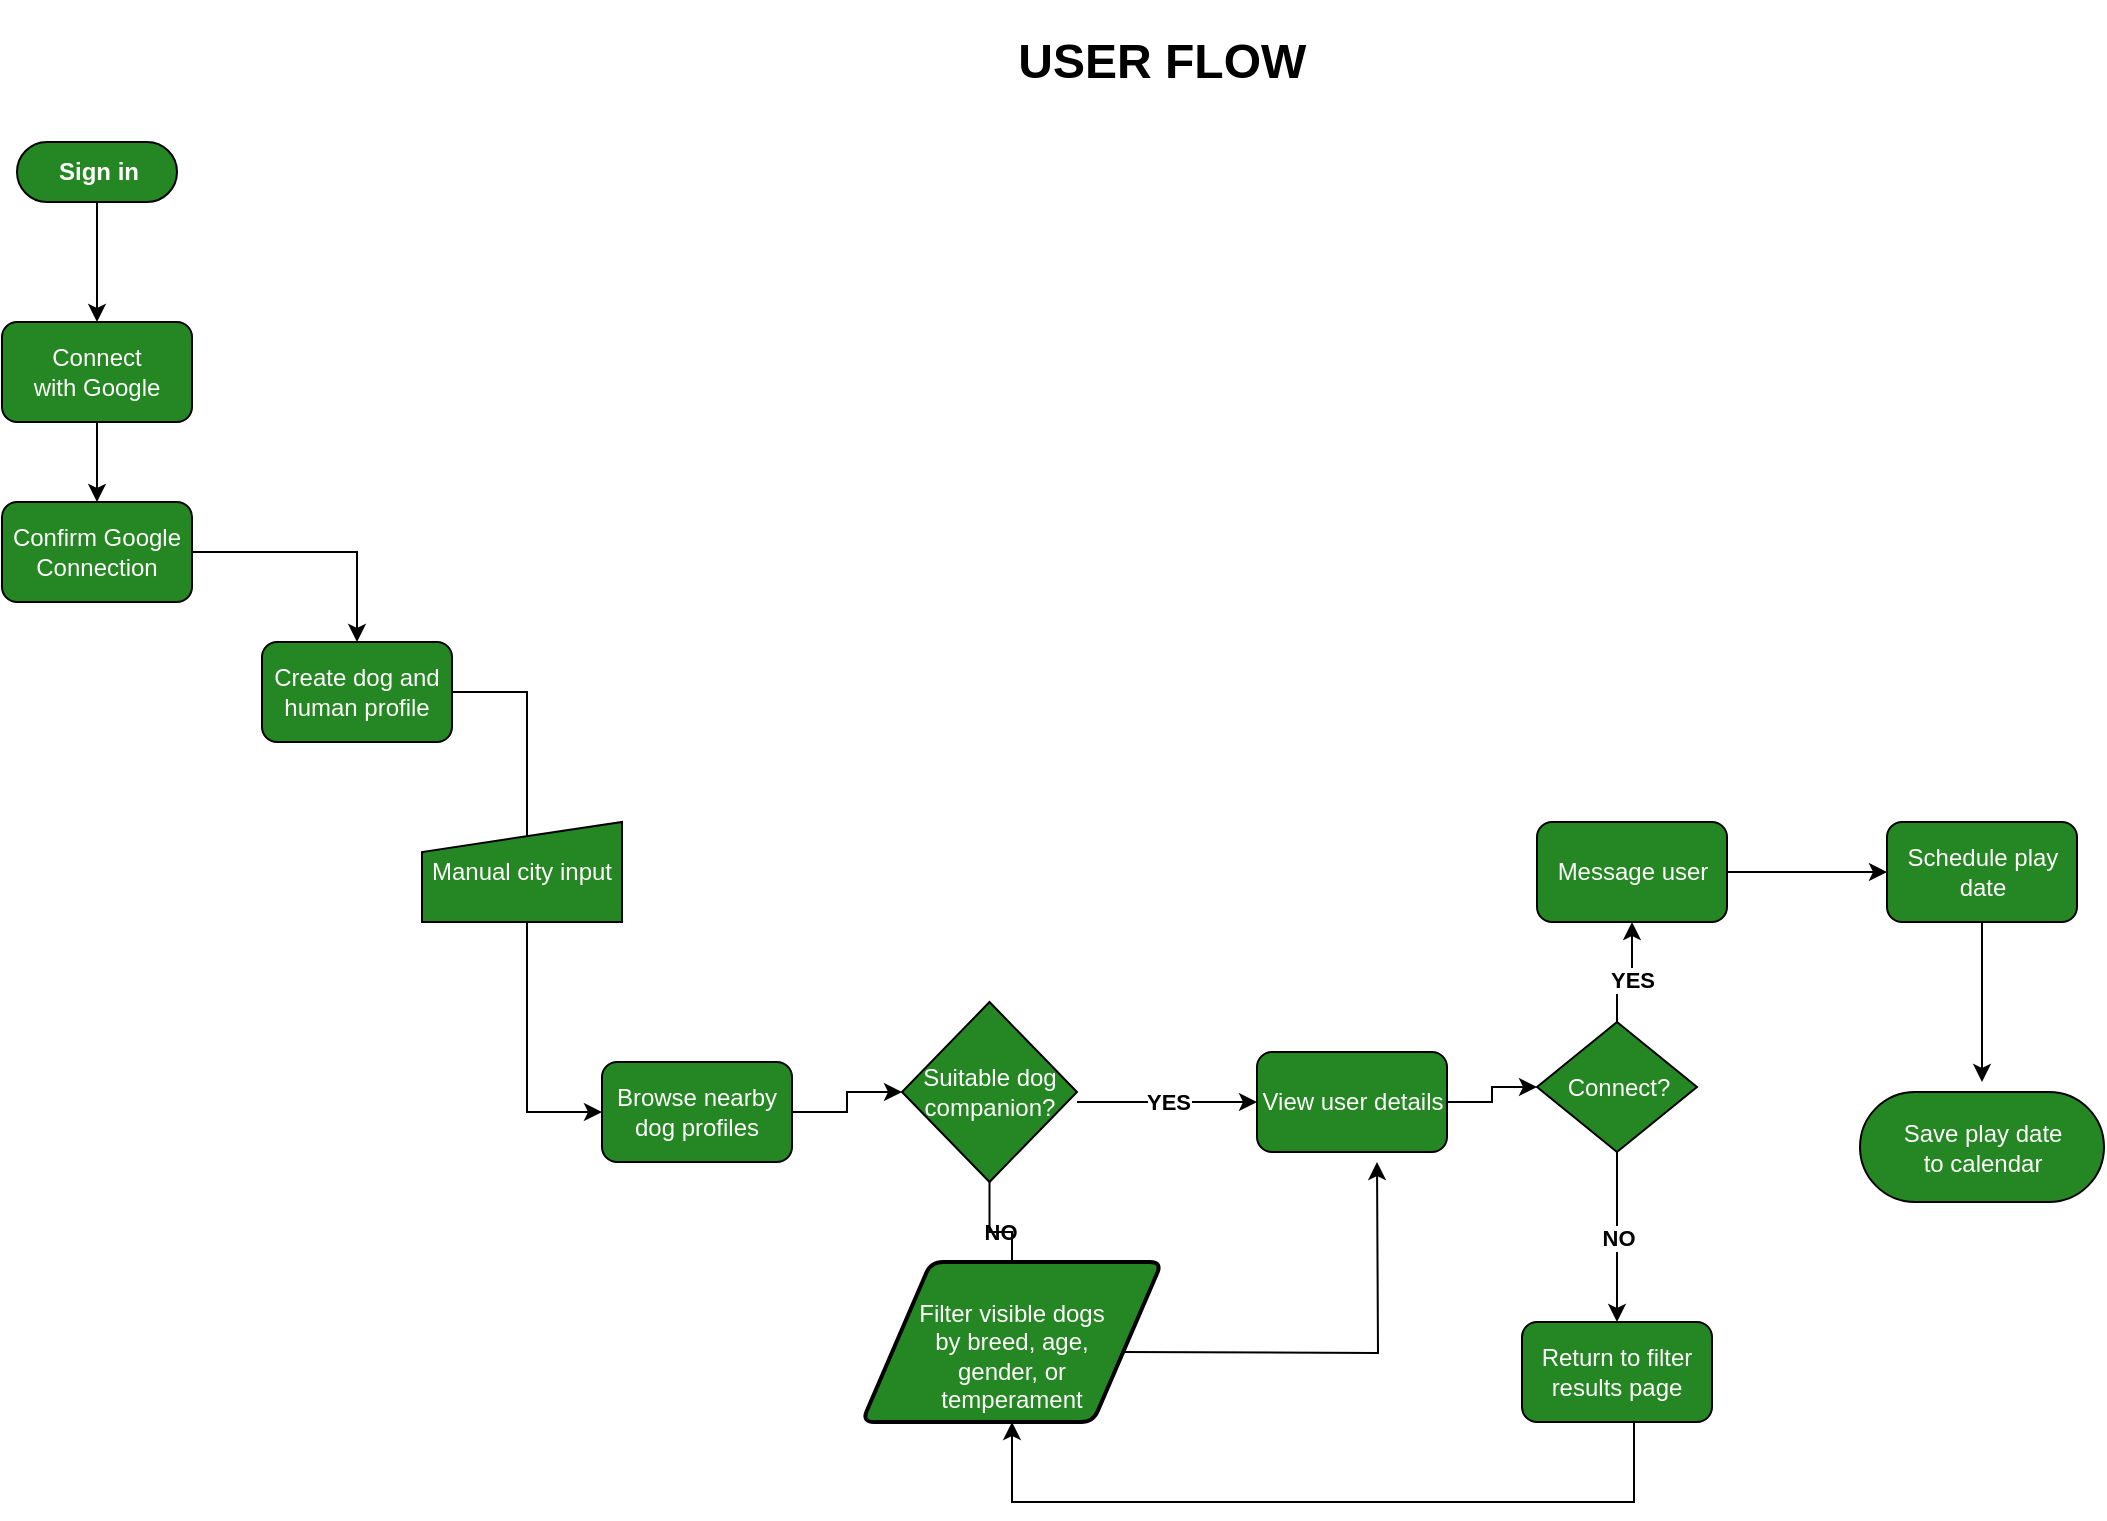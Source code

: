 <mxfile version="13.0.3" type="device"><diagram id="W6nZGs8eR88URdSQOquS" name="Page-1"><mxGraphModel dx="1550" dy="935" grid="1" gridSize="10" guides="1" tooltips="1" connect="1" arrows="1" fold="1" page="1" pageScale="1" pageWidth="1169" pageHeight="1654" math="0" shadow="0"><root><mxCell id="0"/><mxCell id="1" parent="0"/><mxCell id="_MEKwWgb5iXVWU7JK4td-9" value="" style="edgeStyle=orthogonalEdgeStyle;rounded=0;orthogonalLoop=1;jettySize=auto;html=1;entryX=0.5;entryY=0;entryDx=0;entryDy=0;fillColor=#248724;fontColor=#FFFEFC;" edge="1" parent="1" source="_MEKwWgb5iXVWU7JK4td-4" target="_MEKwWgb5iXVWU7JK4td-16"><mxGeometry relative="1" as="geometry"><mxPoint x="106.5" y="225" as="targetPoint"/></mxGeometry></mxCell><mxCell id="_MEKwWgb5iXVWU7JK4td-4" value="Sign in" style="html=1;dashed=0;whitespace=wrap;shape=mxgraph.dfd.start;fillColor=#248724;fontColor=#FFFEFC;fontStyle=1" vertex="1" parent="1"><mxGeometry x="66.5" y="140" width="80" height="30" as="geometry"/></mxCell><mxCell id="_MEKwWgb5iXVWU7JK4td-20" value="" style="edgeStyle=orthogonalEdgeStyle;rounded=0;orthogonalLoop=1;jettySize=auto;html=1;fillColor=#248724;fontColor=#FFFEFC;" edge="1" parent="1" source="_MEKwWgb5iXVWU7JK4td-16" target="_MEKwWgb5iXVWU7JK4td-18"><mxGeometry relative="1" as="geometry"/></mxCell><mxCell id="_MEKwWgb5iXVWU7JK4td-16" value="Connect&lt;br&gt;with Google" style="rounded=1;whiteSpace=wrap;html=1;fillColor=#248724;fontColor=#FFFEFC;" vertex="1" parent="1"><mxGeometry x="59" y="230" width="95" height="50" as="geometry"/></mxCell><mxCell id="_MEKwWgb5iXVWU7JK4td-50" value="" style="edgeStyle=orthogonalEdgeStyle;rounded=0;orthogonalLoop=1;jettySize=auto;html=1;fillColor=#248724;fontColor=#FFFEFC;" edge="1" parent="1" source="_MEKwWgb5iXVWU7JK4td-18" target="_MEKwWgb5iXVWU7JK4td-49"><mxGeometry relative="1" as="geometry"/></mxCell><mxCell id="_MEKwWgb5iXVWU7JK4td-18" value="Confirm Google&lt;br&gt;Connection" style="rounded=1;whiteSpace=wrap;html=1;fillColor=#248724;fontColor=#FFFEFC;" vertex="1" parent="1"><mxGeometry x="59" y="320" width="95" height="50" as="geometry"/></mxCell><mxCell id="_MEKwWgb5iXVWU7JK4td-51" style="edgeStyle=orthogonalEdgeStyle;rounded=0;orthogonalLoop=1;jettySize=auto;html=1;entryX=0;entryY=0.5;entryDx=0;entryDy=0;fillColor=#248724;fontColor=#FFFEFC;" edge="1" parent="1" source="_MEKwWgb5iXVWU7JK4td-49" target="_MEKwWgb5iXVWU7JK4td-35"><mxGeometry relative="1" as="geometry"/></mxCell><mxCell id="_MEKwWgb5iXVWU7JK4td-49" value="Create dog and human profile" style="rounded=1;whiteSpace=wrap;html=1;fillColor=#248724;fontColor=#FFFEFC;" vertex="1" parent="1"><mxGeometry x="189" y="390" width="95" height="50" as="geometry"/></mxCell><mxCell id="_MEKwWgb5iXVWU7JK4td-42" style="edgeStyle=orthogonalEdgeStyle;rounded=0;orthogonalLoop=1;jettySize=auto;html=1;entryX=0.5;entryY=1;entryDx=0;entryDy=0;fillColor=#248724;fontColor=#FFFEFC;" edge="1" parent="1" source="_MEKwWgb5iXVWU7JK4td-23"><mxGeometry relative="1" as="geometry"><mxPoint x="564" y="780" as="targetPoint"/><Array as="points"><mxPoint x="875" y="820"/><mxPoint x="564" y="820"/></Array></mxGeometry></mxCell><mxCell id="_MEKwWgb5iXVWU7JK4td-23" value="Return to filter results page" style="rounded=1;whiteSpace=wrap;html=1;fillColor=#248724;fontColor=#FFFEFC;" vertex="1" parent="1"><mxGeometry x="819" y="730" width="95" height="50" as="geometry"/></mxCell><mxCell id="_MEKwWgb5iXVWU7JK4td-55" value="&lt;font&gt;NO&lt;/font&gt;" style="edgeStyle=orthogonalEdgeStyle;rounded=0;orthogonalLoop=1;jettySize=auto;html=1;labelBackgroundColor=none;fillColor=#248724;fontColor=#000000;fontStyle=1" edge="1" parent="1" source="_MEKwWgb5iXVWU7JK4td-24"><mxGeometry relative="1" as="geometry"><mxPoint x="564" y="710" as="targetPoint"/><Array as="points"><mxPoint x="553" y="685"/><mxPoint x="564" y="685"/></Array></mxGeometry></mxCell><mxCell id="_MEKwWgb5iXVWU7JK4td-24" value="Suitable dog companion?" style="rhombus;whiteSpace=wrap;html=1;fillColor=#248724;fontColor=#FFFEFC;" vertex="1" parent="1"><mxGeometry x="509" y="570" width="87.5" height="90" as="geometry"/></mxCell><mxCell id="_MEKwWgb5iXVWU7JK4td-28" value="YES" style="endArrow=classic;html=1;fillColor=#248724;fontStyle=1" edge="1" parent="1"><mxGeometry width="50" height="50" relative="1" as="geometry"><mxPoint x="596.5" y="620" as="sourcePoint"/><mxPoint x="686.5" y="620" as="targetPoint"/></mxGeometry></mxCell><mxCell id="_MEKwWgb5iXVWU7JK4td-40" style="edgeStyle=orthogonalEdgeStyle;rounded=0;orthogonalLoop=1;jettySize=auto;html=1;fillColor=#248724;" edge="1" parent="1"><mxGeometry relative="1" as="geometry"><mxPoint x="746.5" y="650" as="targetPoint"/><mxPoint x="619" y="745" as="sourcePoint"/></mxGeometry></mxCell><mxCell id="_MEKwWgb5iXVWU7JK4td-33" value="" style="edgeStyle=orthogonalEdgeStyle;rounded=0;orthogonalLoop=1;jettySize=auto;html=1;fillColor=#248724;" edge="1" parent="1" source="_MEKwWgb5iXVWU7JK4td-31" target="_MEKwWgb5iXVWU7JK4td-32"><mxGeometry relative="1" as="geometry"/></mxCell><mxCell id="_MEKwWgb5iXVWU7JK4td-31" value="View user details" style="rounded=1;whiteSpace=wrap;html=1;fillColor=#248724;fontColor=#FFFEFC;" vertex="1" parent="1"><mxGeometry x="686.5" y="595" width="95" height="50" as="geometry"/></mxCell><mxCell id="_MEKwWgb5iXVWU7JK4td-36" value="YES" style="edgeStyle=orthogonalEdgeStyle;rounded=0;orthogonalLoop=1;jettySize=auto;html=1;fillColor=#248724;fontStyle=1" edge="1" parent="1" source="_MEKwWgb5iXVWU7JK4td-32" target="_MEKwWgb5iXVWU7JK4td-34"><mxGeometry relative="1" as="geometry"><Array as="points"><mxPoint x="867" y="560"/><mxPoint x="874" y="560"/></Array></mxGeometry></mxCell><mxCell id="_MEKwWgb5iXVWU7JK4td-37" value="NO" style="edgeStyle=orthogonalEdgeStyle;rounded=0;orthogonalLoop=1;jettySize=auto;html=1;fillColor=#248724;fontStyle=1" edge="1" parent="1" source="_MEKwWgb5iXVWU7JK4td-32" target="_MEKwWgb5iXVWU7JK4td-23"><mxGeometry relative="1" as="geometry"/></mxCell><mxCell id="_MEKwWgb5iXVWU7JK4td-32" value="Connect?" style="shape=rhombus;html=1;dashed=0;whitespace=wrap;perimeter=rhombusPerimeter;fillColor=#248724;fontColor=#FFFEFC;" vertex="1" parent="1"><mxGeometry x="826.5" y="580" width="80" height="65" as="geometry"/></mxCell><mxCell id="_MEKwWgb5iXVWU7JK4td-44" value="" style="edgeStyle=orthogonalEdgeStyle;rounded=0;orthogonalLoop=1;jettySize=auto;html=1;fillColor=#248724;" edge="1" parent="1" source="_MEKwWgb5iXVWU7JK4td-34" target="_MEKwWgb5iXVWU7JK4td-43"><mxGeometry relative="1" as="geometry"/></mxCell><mxCell id="_MEKwWgb5iXVWU7JK4td-34" value="Message user" style="rounded=1;whiteSpace=wrap;html=1;fillColor=#248724;fontColor=#FFFEFC;" vertex="1" parent="1"><mxGeometry x="826.5" y="480" width="95" height="50" as="geometry"/></mxCell><mxCell id="_MEKwWgb5iXVWU7JK4td-46" value="" style="edgeStyle=orthogonalEdgeStyle;rounded=0;orthogonalLoop=1;jettySize=auto;html=1;fillColor=#248724;fontColor=#FFFEFC;" edge="1" parent="1" source="_MEKwWgb5iXVWU7JK4td-43"><mxGeometry relative="1" as="geometry"><mxPoint x="1049" y="610" as="targetPoint"/></mxGeometry></mxCell><mxCell id="_MEKwWgb5iXVWU7JK4td-43" value="Schedule play date" style="rounded=1;whiteSpace=wrap;html=1;fillColor=#248724;fontColor=#FFFEFC;" vertex="1" parent="1"><mxGeometry x="1001.5" y="480" width="95" height="50" as="geometry"/></mxCell><mxCell id="_MEKwWgb5iXVWU7JK4td-52" style="edgeStyle=orthogonalEdgeStyle;rounded=0;orthogonalLoop=1;jettySize=auto;html=1;entryX=0;entryY=0.5;entryDx=0;entryDy=0;fillColor=#248724;" edge="1" parent="1" source="_MEKwWgb5iXVWU7JK4td-35" target="_MEKwWgb5iXVWU7JK4td-24"><mxGeometry relative="1" as="geometry"/></mxCell><mxCell id="_MEKwWgb5iXVWU7JK4td-35" value="Browse nearby dog profiles" style="rounded=1;whiteSpace=wrap;html=1;fillColor=#248724;fontColor=#FFFEFC;" vertex="1" parent="1"><mxGeometry x="359" y="600" width="95" height="50" as="geometry"/></mxCell><mxCell id="_MEKwWgb5iXVWU7JK4td-62" value="Save play date&lt;br&gt;to calendar" style="html=1;dashed=0;whitespace=wrap;shape=mxgraph.dfd.start;labelBackgroundColor=none;fillColor=#248724;fontColor=#FFFEFC;" vertex="1" parent="1"><mxGeometry x="988" y="615" width="122" height="55" as="geometry"/></mxCell><mxCell id="_MEKwWgb5iXVWU7JK4td-63" value="Manual city input" style="shape=manualInput;whiteSpace=wrap;html=1;dashed=0;size=15;labelBackgroundColor=none;fillColor=#248724;fontColor=#FFFEFC;" vertex="1" parent="1"><mxGeometry x="269" y="480" width="100" height="50" as="geometry"/></mxCell><mxCell id="_MEKwWgb5iXVWU7JK4td-64" value="&lt;span style=&quot;font-family: &amp;#34;helvetica&amp;#34; ; font-size: 12px ; font-style: normal ; font-weight: 400 ; letter-spacing: normal ; text-align: center ; text-indent: 0px ; text-transform: none ; word-spacing: 0px ; float: none ; display: inline&quot;&gt;&lt;br&gt;Filter visible dogs &lt;br&gt;by breed, age, &lt;br&gt;gender, or &lt;br&gt;temperament&lt;/span&gt;" style="shape=parallelogram;html=1;strokeWidth=2;perimeter=parallelogramPerimeter;whiteSpace=wrap;rounded=1;arcSize=12;size=0.23;labelBackgroundColor=none;fillColor=#248724;fontColor=#FFFEFC;" vertex="1" parent="1"><mxGeometry x="489" y="700" width="150" height="80" as="geometry"/></mxCell><mxCell id="_MEKwWgb5iXVWU7JK4td-65" value="&lt;h1&gt;USER FLOW&amp;nbsp;&lt;/h1&gt;" style="text;html=1;strokeColor=none;fillColor=none;align=center;verticalAlign=middle;whiteSpace=wrap;rounded=0;labelBackgroundColor=none;fontColor=#000000;" vertex="1" parent="1"><mxGeometry x="540" y="90" width="205" height="20" as="geometry"/></mxCell></root></mxGraphModel></diagram></mxfile>